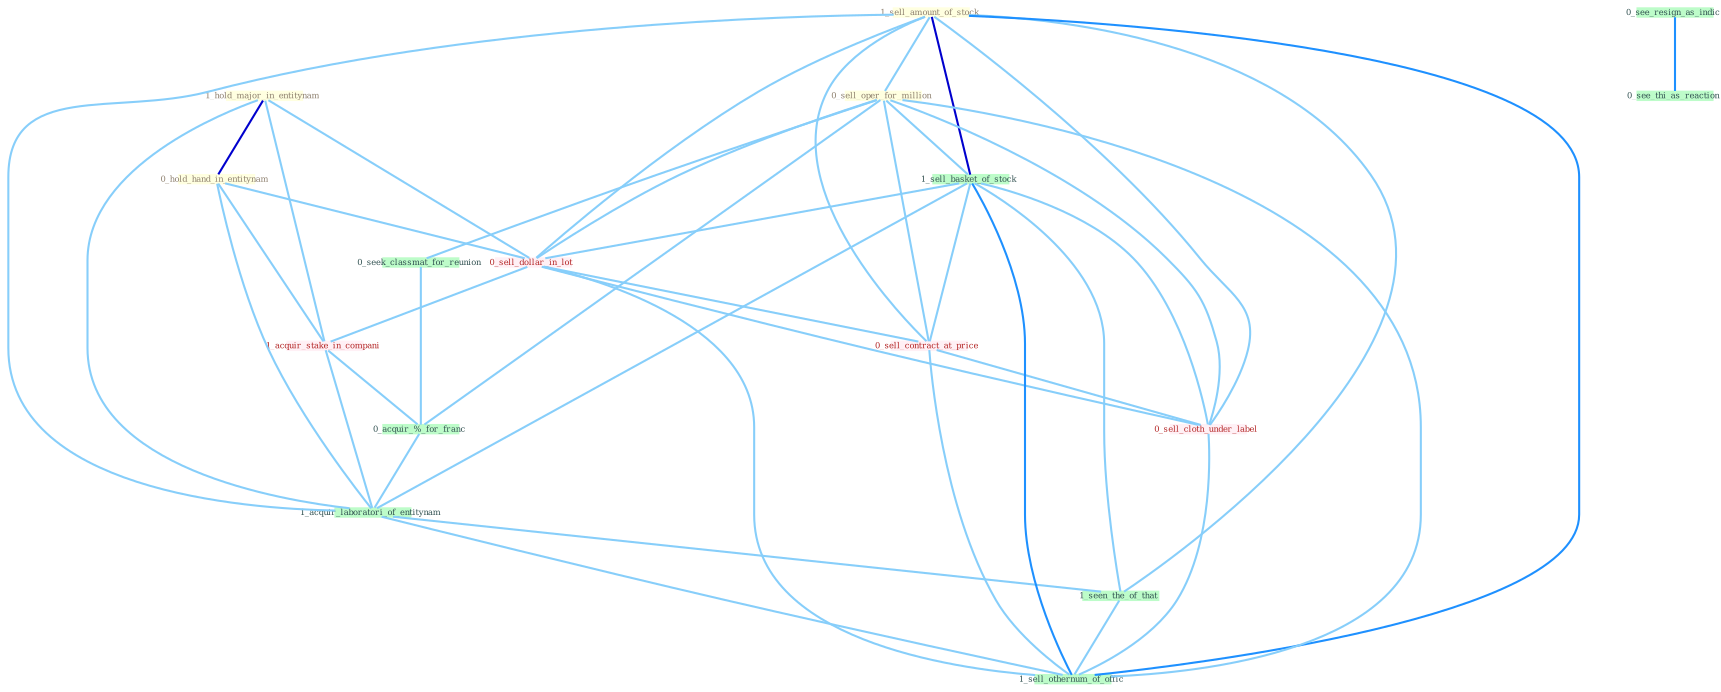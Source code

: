 Graph G{ 
    node
    [shape=polygon,style=filled,width=.5,height=.06,color="#BDFCC9",fixedsize=true,fontsize=4,
    fontcolor="#2f4f4f"];
    {node
    [color="#ffffe0", fontcolor="#8b7d6b"] "1_hold_major_in_entitynam " "0_hold_hand_in_entitynam " "1_sell_amount_of_stock " "0_sell_oper_for_million "}
{node [color="#fff0f5", fontcolor="#b22222"] "0_sell_dollar_in_lot " "1_acquir_stake_in_compani " "0_sell_contract_at_price " "0_sell_cloth_under_label "}
edge [color="#B0E2FF"];

	"1_hold_major_in_entitynam " -- "0_hold_hand_in_entitynam " [w="3", color="#0000cd" , len=0.6];
	"1_hold_major_in_entitynam " -- "0_sell_dollar_in_lot " [w="1", color="#87cefa" ];
	"1_hold_major_in_entitynam " -- "1_acquir_stake_in_compani " [w="1", color="#87cefa" ];
	"1_hold_major_in_entitynam " -- "1_acquir_laboratori_of_entitynam " [w="1", color="#87cefa" ];
	"0_hold_hand_in_entitynam " -- "0_sell_dollar_in_lot " [w="1", color="#87cefa" ];
	"0_hold_hand_in_entitynam " -- "1_acquir_stake_in_compani " [w="1", color="#87cefa" ];
	"0_hold_hand_in_entitynam " -- "1_acquir_laboratori_of_entitynam " [w="1", color="#87cefa" ];
	"1_sell_amount_of_stock " -- "0_sell_oper_for_million " [w="1", color="#87cefa" ];
	"1_sell_amount_of_stock " -- "1_sell_basket_of_stock " [w="3", color="#0000cd" , len=0.6];
	"1_sell_amount_of_stock " -- "0_sell_dollar_in_lot " [w="1", color="#87cefa" ];
	"1_sell_amount_of_stock " -- "0_sell_contract_at_price " [w="1", color="#87cefa" ];
	"1_sell_amount_of_stock " -- "1_acquir_laboratori_of_entitynam " [w="1", color="#87cefa" ];
	"1_sell_amount_of_stock " -- "0_sell_cloth_under_label " [w="1", color="#87cefa" ];
	"1_sell_amount_of_stock " -- "1_seen_the_of_that " [w="1", color="#87cefa" ];
	"1_sell_amount_of_stock " -- "1_sell_othernum_of_offic " [w="2", color="#1e90ff" , len=0.8];
	"0_sell_oper_for_million " -- "0_seek_classmat_for_reunion " [w="1", color="#87cefa" ];
	"0_sell_oper_for_million " -- "1_sell_basket_of_stock " [w="1", color="#87cefa" ];
	"0_sell_oper_for_million " -- "0_sell_dollar_in_lot " [w="1", color="#87cefa" ];
	"0_sell_oper_for_million " -- "0_acquir_%_for_franc " [w="1", color="#87cefa" ];
	"0_sell_oper_for_million " -- "0_sell_contract_at_price " [w="1", color="#87cefa" ];
	"0_sell_oper_for_million " -- "0_sell_cloth_under_label " [w="1", color="#87cefa" ];
	"0_sell_oper_for_million " -- "1_sell_othernum_of_offic " [w="1", color="#87cefa" ];
	"0_seek_classmat_for_reunion " -- "0_acquir_%_for_franc " [w="1", color="#87cefa" ];
	"1_sell_basket_of_stock " -- "0_sell_dollar_in_lot " [w="1", color="#87cefa" ];
	"1_sell_basket_of_stock " -- "0_sell_contract_at_price " [w="1", color="#87cefa" ];
	"1_sell_basket_of_stock " -- "1_acquir_laboratori_of_entitynam " [w="1", color="#87cefa" ];
	"1_sell_basket_of_stock " -- "0_sell_cloth_under_label " [w="1", color="#87cefa" ];
	"1_sell_basket_of_stock " -- "1_seen_the_of_that " [w="1", color="#87cefa" ];
	"1_sell_basket_of_stock " -- "1_sell_othernum_of_offic " [w="2", color="#1e90ff" , len=0.8];
	"0_sell_dollar_in_lot " -- "1_acquir_stake_in_compani " [w="1", color="#87cefa" ];
	"0_sell_dollar_in_lot " -- "0_sell_contract_at_price " [w="1", color="#87cefa" ];
	"0_sell_dollar_in_lot " -- "0_sell_cloth_under_label " [w="1", color="#87cefa" ];
	"0_sell_dollar_in_lot " -- "1_sell_othernum_of_offic " [w="1", color="#87cefa" ];
	"0_see_resign_as_indic " -- "0_see_thi_as_reaction " [w="2", color="#1e90ff" , len=0.8];
	"1_acquir_stake_in_compani " -- "0_acquir_%_for_franc " [w="1", color="#87cefa" ];
	"1_acquir_stake_in_compani " -- "1_acquir_laboratori_of_entitynam " [w="1", color="#87cefa" ];
	"0_acquir_%_for_franc " -- "1_acquir_laboratori_of_entitynam " [w="1", color="#87cefa" ];
	"0_sell_contract_at_price " -- "0_sell_cloth_under_label " [w="1", color="#87cefa" ];
	"0_sell_contract_at_price " -- "1_sell_othernum_of_offic " [w="1", color="#87cefa" ];
	"1_acquir_laboratori_of_entitynam " -- "1_seen_the_of_that " [w="1", color="#87cefa" ];
	"1_acquir_laboratori_of_entitynam " -- "1_sell_othernum_of_offic " [w="1", color="#87cefa" ];
	"0_sell_cloth_under_label " -- "1_sell_othernum_of_offic " [w="1", color="#87cefa" ];
	"1_seen_the_of_that " -- "1_sell_othernum_of_offic " [w="1", color="#87cefa" ];
}